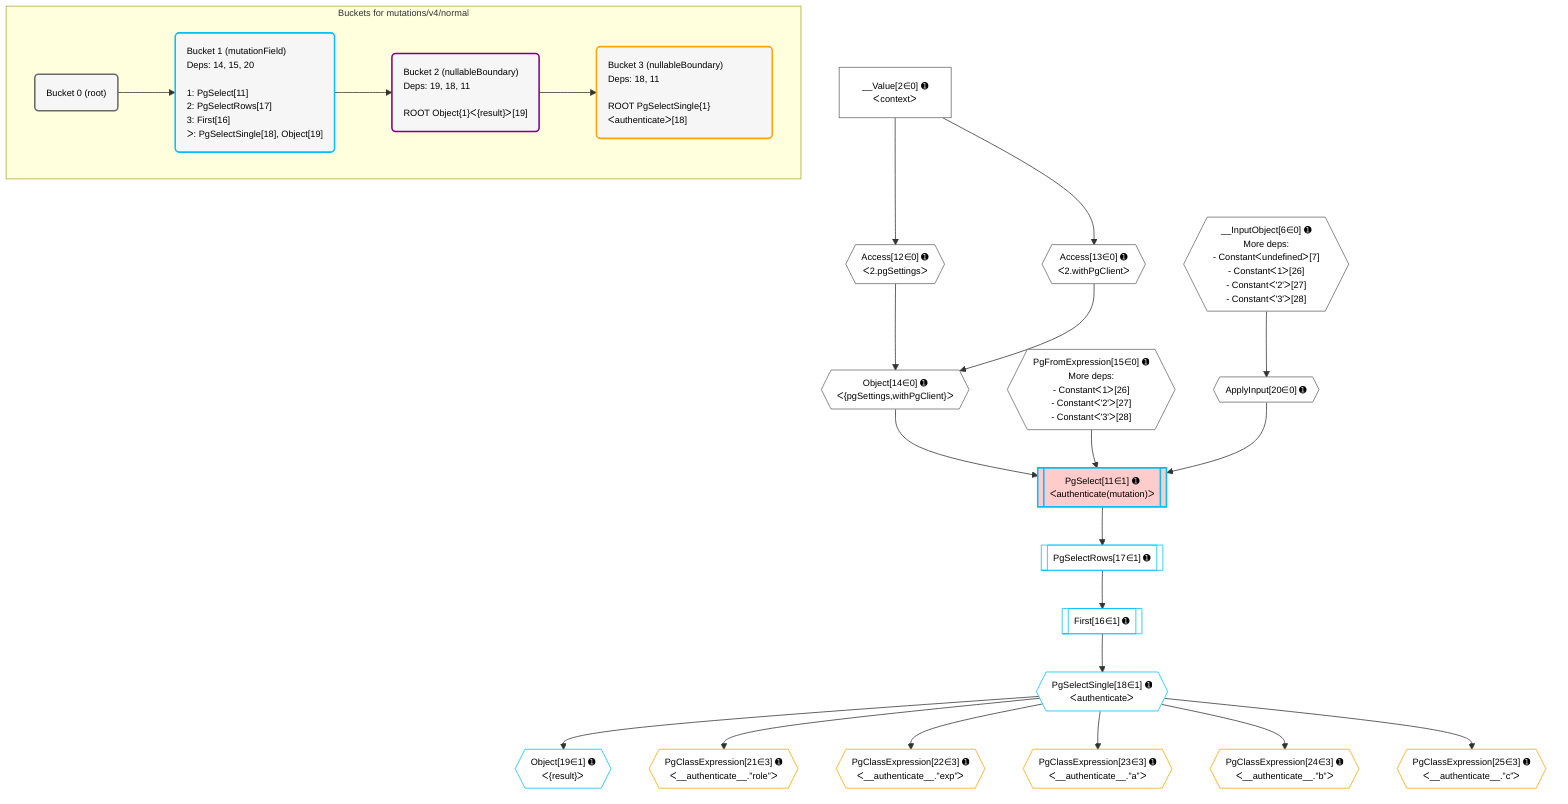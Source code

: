%%{init: {'themeVariables': { 'fontSize': '12px'}}}%%
graph TD
    classDef path fill:#eee,stroke:#000,color:#000
    classDef plan fill:#fff,stroke-width:1px,color:#000
    classDef itemplan fill:#fff,stroke-width:2px,color:#000
    classDef unbatchedplan fill:#dff,stroke-width:1px,color:#000
    classDef sideeffectplan fill:#fcc,stroke-width:2px,color:#000
    classDef bucket fill:#f6f6f6,color:#000,stroke-width:2px,text-align:left

    subgraph "Buckets for mutations/v4/normal"
    Bucket0("Bucket 0 (root)"):::bucket
    Bucket1("Bucket 1 (mutationField)<br />Deps: 14, 15, 20<br /><br />1: PgSelect[11]<br />2: PgSelectRows[17]<br />3: First[16]<br />ᐳ: PgSelectSingle[18], Object[19]"):::bucket
    Bucket2("Bucket 2 (nullableBoundary)<br />Deps: 19, 18, 11<br /><br />ROOT Object{1}ᐸ{result}ᐳ[19]"):::bucket
    Bucket3("Bucket 3 (nullableBoundary)<br />Deps: 18, 11<br /><br />ROOT PgSelectSingle{1}ᐸauthenticateᐳ[18]"):::bucket
    end
    Bucket0 --> Bucket1
    Bucket1 --> Bucket2
    Bucket2 --> Bucket3

    %% plan dependencies
    __InputObject6{{"__InputObject[6∈0] ➊<br />More deps:<br />- Constantᐸundefinedᐳ[7]<br />- Constantᐸ1ᐳ[26]<br />- Constantᐸ'2'ᐳ[27]<br />- Constantᐸ'3'ᐳ[28]"}}:::plan
    PgFromExpression15{{"PgFromExpression[15∈0] ➊<br />More deps:<br />- Constantᐸ1ᐳ[26]<br />- Constantᐸ'2'ᐳ[27]<br />- Constantᐸ'3'ᐳ[28]"}}:::plan
    Object14{{"Object[14∈0] ➊<br />ᐸ{pgSettings,withPgClient}ᐳ"}}:::plan
    Access12{{"Access[12∈0] ➊<br />ᐸ2.pgSettingsᐳ"}}:::plan
    Access13{{"Access[13∈0] ➊<br />ᐸ2.withPgClientᐳ"}}:::plan
    Access12 & Access13 --> Object14
    __Value2["__Value[2∈0] ➊<br />ᐸcontextᐳ"]:::plan
    __Value2 --> Access12
    __Value2 --> Access13
    ApplyInput20{{"ApplyInput[20∈0] ➊"}}:::plan
    __InputObject6 --> ApplyInput20
    PgSelect11[["PgSelect[11∈1] ➊<br />ᐸauthenticate(mutation)ᐳ"]]:::sideeffectplan
    Object14 & PgFromExpression15 & ApplyInput20 --> PgSelect11
    First16[["First[16∈1] ➊"]]:::plan
    PgSelectRows17[["PgSelectRows[17∈1] ➊"]]:::plan
    PgSelectRows17 --> First16
    PgSelect11 --> PgSelectRows17
    PgSelectSingle18{{"PgSelectSingle[18∈1] ➊<br />ᐸauthenticateᐳ"}}:::plan
    First16 --> PgSelectSingle18
    Object19{{"Object[19∈1] ➊<br />ᐸ{result}ᐳ"}}:::plan
    PgSelectSingle18 --> Object19
    PgClassExpression21{{"PgClassExpression[21∈3] ➊<br />ᐸ__authenticate__.”role”ᐳ"}}:::plan
    PgSelectSingle18 --> PgClassExpression21
    PgClassExpression22{{"PgClassExpression[22∈3] ➊<br />ᐸ__authenticate__.”exp”ᐳ"}}:::plan
    PgSelectSingle18 --> PgClassExpression22
    PgClassExpression23{{"PgClassExpression[23∈3] ➊<br />ᐸ__authenticate__.”a”ᐳ"}}:::plan
    PgSelectSingle18 --> PgClassExpression23
    PgClassExpression24{{"PgClassExpression[24∈3] ➊<br />ᐸ__authenticate__.”b”ᐳ"}}:::plan
    PgSelectSingle18 --> PgClassExpression24
    PgClassExpression25{{"PgClassExpression[25∈3] ➊<br />ᐸ__authenticate__.”c”ᐳ"}}:::plan
    PgSelectSingle18 --> PgClassExpression25

    %% define steps
    classDef bucket0 stroke:#696969
    class Bucket0,__Value2,__InputObject6,Access12,Access13,Object14,PgFromExpression15,ApplyInput20 bucket0
    classDef bucket1 stroke:#00bfff
    class Bucket1,PgSelect11,First16,PgSelectRows17,PgSelectSingle18,Object19 bucket1
    classDef bucket2 stroke:#7f007f
    class Bucket2 bucket2
    classDef bucket3 stroke:#ffa500
    class Bucket3,PgClassExpression21,PgClassExpression22,PgClassExpression23,PgClassExpression24,PgClassExpression25 bucket3

    %% implicit side effects